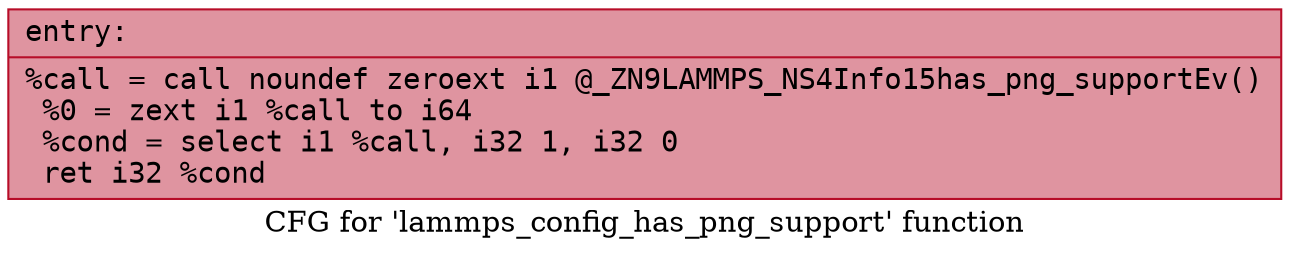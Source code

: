 digraph "CFG for 'lammps_config_has_png_support' function" {
	label="CFG for 'lammps_config_has_png_support' function";

	Node0x55bdf7d7d1f0 [shape=record,color="#b70d28ff", style=filled, fillcolor="#b70d2870" fontname="Courier",label="{entry:\l|  %call = call noundef zeroext i1 @_ZN9LAMMPS_NS4Info15has_png_supportEv()\l  %0 = zext i1 %call to i64\l  %cond = select i1 %call, i32 1, i32 0\l  ret i32 %cond\l}"];
}
